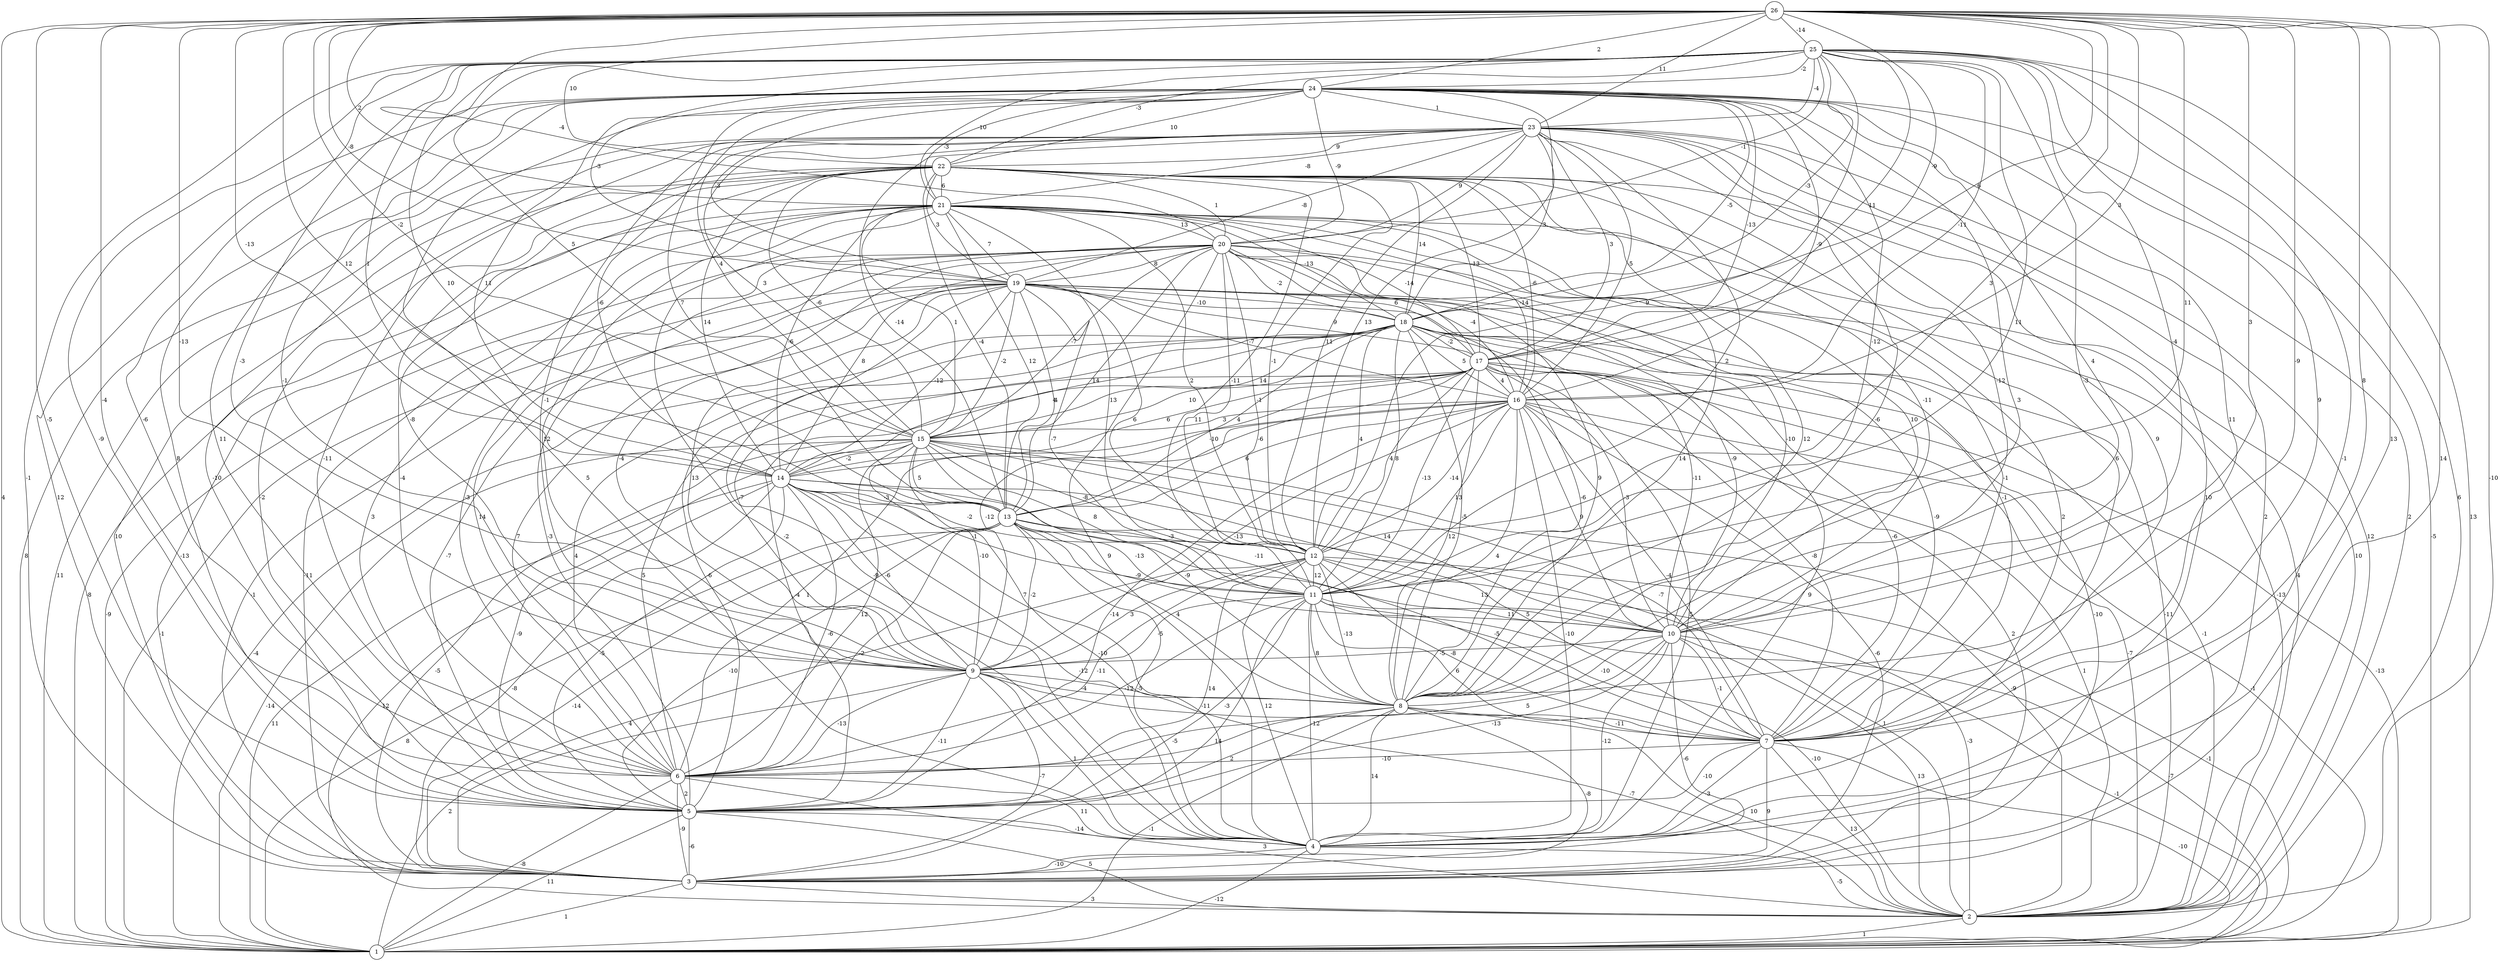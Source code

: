 graph { 
	 fontname="Helvetica,Arial,sans-serif" 
	 node [shape = circle]; 
	 26 -- 1 [label = "4"];
	 26 -- 2 [label = "-10"];
	 26 -- 3 [label = "14"];
	 26 -- 4 [label = "13"];
	 26 -- 5 [label = "-5"];
	 26 -- 6 [label = "-4"];
	 26 -- 7 [label = "8"];
	 26 -- 8 [label = "-9"];
	 26 -- 9 [label = "-13"];
	 26 -- 10 [label = "3"];
	 26 -- 11 [label = "11"];
	 26 -- 12 [label = "3"];
	 26 -- 13 [label = "12"];
	 26 -- 14 [label = "-13"];
	 26 -- 15 [label = "-2"];
	 26 -- 16 [label = "3"];
	 26 -- 17 [label = "6"];
	 26 -- 18 [label = "-9"];
	 26 -- 19 [label = "-8"];
	 26 -- 20 [label = "-4"];
	 26 -- 21 [label = "2"];
	 26 -- 22 [label = "10"];
	 26 -- 23 [label = "11"];
	 26 -- 24 [label = "2"];
	 26 -- 25 [label = "-14"];
	 25 -- 1 [label = "13"];
	 25 -- 2 [label = "6"];
	 25 -- 3 [label = "-1"];
	 25 -- 4 [label = "-1"];
	 25 -- 5 [label = "-9"];
	 25 -- 6 [label = "-6"];
	 25 -- 7 [label = "9"];
	 25 -- 8 [label = "-3"];
	 25 -- 9 [label = "-3"];
	 25 -- 10 [label = "-4"];
	 25 -- 11 [label = "11"];
	 25 -- 12 [label = "9"];
	 25 -- 13 [label = "10"];
	 25 -- 14 [label = "1"];
	 25 -- 15 [label = "5"];
	 25 -- 16 [label = "-11"];
	 25 -- 17 [label = "11"];
	 25 -- 18 [label = "-3"];
	 25 -- 19 [label = "-3"];
	 25 -- 20 [label = "-1"];
	 25 -- 21 [label = "-10"];
	 25 -- 22 [label = "-3"];
	 25 -- 23 [label = "-4"];
	 25 -- 24 [label = "-2"];
	 24 -- 1 [label = "-5"];
	 24 -- 2 [label = "2"];
	 24 -- 3 [label = "12"];
	 24 -- 4 [label = "5"];
	 24 -- 5 [label = "8"];
	 24 -- 6 [label = "11"];
	 24 -- 7 [label = "11"];
	 24 -- 8 [label = "3"];
	 24 -- 9 [label = "-1"];
	 24 -- 10 [label = "4"];
	 24 -- 11 [label = "-12"];
	 24 -- 12 [label = "13"];
	 24 -- 13 [label = "7"];
	 24 -- 14 [label = "11"];
	 24 -- 15 [label = "4"];
	 24 -- 16 [label = "-9"];
	 24 -- 17 [label = "-13"];
	 24 -- 18 [label = "-5"];
	 24 -- 19 [label = "-3"];
	 24 -- 20 [label = "-9"];
	 24 -- 21 [label = "-3"];
	 24 -- 22 [label = "10"];
	 24 -- 23 [label = "1"];
	 23 -- 1 [label = "8"];
	 23 -- 2 [label = "12"];
	 23 -- 3 [label = "2"];
	 23 -- 4 [label = "10"];
	 23 -- 5 [label = "-10"];
	 23 -- 6 [label = "-11"];
	 23 -- 7 [label = "9"];
	 23 -- 8 [label = "-6"];
	 23 -- 9 [label = "-1"];
	 23 -- 10 [label = "-12"];
	 23 -- 11 [label = "2"];
	 23 -- 12 [label = "11"];
	 23 -- 13 [label = "-14"];
	 23 -- 14 [label = "-6"];
	 23 -- 15 [label = "3"];
	 23 -- 16 [label = "-5"];
	 23 -- 17 [label = "3"];
	 23 -- 18 [label = "3"];
	 23 -- 19 [label = "-8"];
	 23 -- 20 [label = "9"];
	 23 -- 21 [label = "-8"];
	 23 -- 22 [label = "9"];
	 22 -- 1 [label = "11"];
	 22 -- 2 [label = "10"];
	 22 -- 3 [label = "10"];
	 22 -- 4 [label = "2"];
	 22 -- 5 [label = "-2"];
	 22 -- 6 [label = "-4"];
	 22 -- 7 [label = "6"];
	 22 -- 8 [label = "12"];
	 22 -- 9 [label = "-8"];
	 22 -- 10 [label = "-11"];
	 22 -- 11 [label = "-11"];
	 22 -- 12 [label = "-1"];
	 22 -- 13 [label = "-4"];
	 22 -- 14 [label = "14"];
	 22 -- 15 [label = "-6"];
	 22 -- 16 [label = "-6"];
	 22 -- 17 [label = "-13"];
	 22 -- 18 [label = "14"];
	 22 -- 19 [label = "3"];
	 22 -- 20 [label = "1"];
	 22 -- 21 [label = "6"];
	 21 -- 1 [label = "-8"];
	 21 -- 2 [label = "4"];
	 21 -- 3 [label = "-13"];
	 21 -- 4 [label = "-2"];
	 21 -- 5 [label = "3"];
	 21 -- 6 [label = "-3"];
	 21 -- 7 [label = "-1"];
	 21 -- 8 [label = "14"];
	 21 -- 9 [label = "12"];
	 21 -- 10 [label = "10"];
	 21 -- 11 [label = "13"];
	 21 -- 12 [label = "2"];
	 21 -- 13 [label = "12"];
	 21 -- 14 [label = "-6"];
	 21 -- 15 [label = "1"];
	 21 -- 16 [label = "-14"];
	 21 -- 17 [label = "-14"];
	 21 -- 18 [label = "-13"];
	 21 -- 19 [label = "7"];
	 21 -- 20 [label = "13"];
	 20 -- 1 [label = "-9"];
	 20 -- 2 [label = "-13"];
	 20 -- 3 [label = "-11"];
	 20 -- 4 [label = "9"];
	 20 -- 5 [label = "-3"];
	 20 -- 6 [label = "14"];
	 20 -- 7 [label = "-1"];
	 20 -- 8 [label = "9"];
	 20 -- 9 [label = "-4"];
	 20 -- 10 [label = "-10"];
	 20 -- 11 [label = "11"];
	 20 -- 12 [label = "-1"];
	 20 -- 13 [label = "14"];
	 20 -- 14 [label = "8"];
	 20 -- 15 [label = "-7"];
	 20 -- 16 [label = "-4"];
	 20 -- 17 [label = "6"];
	 20 -- 18 [label = "-2"];
	 20 -- 19 [label = "8"];
	 19 -- 1 [label = "-1"];
	 19 -- 2 [label = "-11"];
	 19 -- 3 [label = "-1"];
	 19 -- 4 [label = "-9"];
	 19 -- 5 [label = "-7"];
	 19 -- 6 [label = "7"];
	 19 -- 7 [label = "-9"];
	 19 -- 8 [label = "-6"];
	 19 -- 9 [label = "13"];
	 19 -- 10 [label = "-9"];
	 19 -- 11 [label = "-7"];
	 19 -- 12 [label = "6"];
	 19 -- 13 [label = "4"];
	 19 -- 14 [label = "-12"];
	 19 -- 15 [label = "-2"];
	 19 -- 16 [label = "-7"];
	 19 -- 17 [label = "9"];
	 19 -- 18 [label = "-10"];
	 18 -- 1 [label = "-4"];
	 18 -- 2 [label = "-1"];
	 18 -- 3 [label = "-10"];
	 18 -- 4 [label = "9"];
	 18 -- 5 [label = "-6"];
	 18 -- 6 [label = "4"];
	 18 -- 7 [label = "-6"];
	 18 -- 8 [label = "-5"];
	 18 -- 9 [label = "-7"];
	 18 -- 10 [label = "-11"];
	 18 -- 11 [label = "8"];
	 18 -- 12 [label = "4"];
	 18 -- 13 [label = "4"];
	 18 -- 14 [label = "4"];
	 18 -- 15 [label = "14"];
	 18 -- 16 [label = "5"];
	 18 -- 17 [label = "-2"];
	 17 -- 1 [label = "-13"];
	 17 -- 2 [label = "-7"];
	 17 -- 3 [label = "2"];
	 17 -- 4 [label = "5"];
	 17 -- 5 [label = "-4"];
	 17 -- 6 [label = "5"];
	 17 -- 7 [label = "-8"];
	 17 -- 8 [label = "12"];
	 17 -- 9 [label = "-12"];
	 17 -- 10 [label = "-3"];
	 17 -- 11 [label = "-13"];
	 17 -- 12 [label = "4"];
	 17 -- 13 [label = "-6"];
	 17 -- 14 [label = "6"];
	 17 -- 15 [label = "10"];
	 17 -- 16 [label = "4"];
	 16 -- 1 [label = "-1"];
	 16 -- 2 [label = "1"];
	 16 -- 3 [label = "-6"];
	 16 -- 4 [label = "-10"];
	 16 -- 5 [label = "-14"];
	 16 -- 6 [label = "1"];
	 16 -- 7 [label = "-4"];
	 16 -- 8 [label = "4"];
	 16 -- 9 [label = "-13"];
	 16 -- 10 [label = "9"];
	 16 -- 11 [label = "13"];
	 16 -- 12 [label = "-14"];
	 16 -- 13 [label = "6"];
	 16 -- 14 [label = "-10"];
	 16 -- 15 [label = "3"];
	 15 -- 1 [label = "-14"];
	 15 -- 2 [label = "-9"];
	 15 -- 3 [label = "-5"];
	 15 -- 4 [label = "-10"];
	 15 -- 5 [label = "-9"];
	 15 -- 6 [label = "12"];
	 15 -- 7 [label = "-7"];
	 15 -- 8 [label = "-9"];
	 15 -- 9 [label = "-10"];
	 15 -- 10 [label = "14"];
	 15 -- 11 [label = "8"];
	 15 -- 12 [label = "-8"];
	 15 -- 13 [label = "5"];
	 15 -- 14 [label = "-2"];
	 14 -- 1 [label = "11"];
	 14 -- 2 [label = "12"];
	 14 -- 3 [label = "-8"];
	 14 -- 4 [label = "-12"];
	 14 -- 5 [label = "-5"];
	 14 -- 6 [label = "-6"];
	 14 -- 7 [label = "5"];
	 14 -- 8 [label = "7"];
	 14 -- 9 [label = "-6"];
	 14 -- 10 [label = "-11"];
	 14 -- 11 [label = "-1"];
	 14 -- 12 [label = "-2"];
	 14 -- 13 [label = "-3"];
	 13 -- 1 [label = "8"];
	 13 -- 2 [label = "1"];
	 13 -- 3 [label = "-14"];
	 13 -- 4 [label = "-5"];
	 13 -- 5 [label = "-10"];
	 13 -- 6 [label = "-2"];
	 13 -- 7 [label = "-5"];
	 13 -- 8 [label = "4"];
	 13 -- 9 [label = "-2"];
	 13 -- 10 [label = "-9"];
	 13 -- 11 [label = "-13"];
	 13 -- 12 [label = "-3"];
	 12 -- 1 [label = "-1"];
	 12 -- 2 [label = "-3"];
	 12 -- 3 [label = "4"];
	 12 -- 4 [label = "12"];
	 12 -- 5 [label = "14"];
	 12 -- 6 [label = "-11"];
	 12 -- 7 [label = "-8"];
	 12 -- 8 [label = "-13"];
	 12 -- 9 [label = "3"];
	 12 -- 10 [label = "13"];
	 12 -- 11 [label = "12"];
	 11 -- 1 [label = "-7"];
	 11 -- 2 [label = "-10"];
	 11 -- 3 [label = "14"];
	 11 -- 4 [label = "-12"];
	 11 -- 5 [label = "-3"];
	 11 -- 6 [label = "-12"];
	 11 -- 7 [label = "6"];
	 11 -- 8 [label = "8"];
	 11 -- 9 [label = "-5"];
	 11 -- 10 [label = "11"];
	 10 -- 1 [label = "-1"];
	 10 -- 2 [label = "13"];
	 10 -- 3 [label = "-6"];
	 10 -- 4 [label = "-12"];
	 10 -- 5 [label = "-13"];
	 10 -- 6 [label = "5"];
	 10 -- 7 [label = "-1"];
	 10 -- 8 [label = "-10"];
	 10 -- 9 [label = "-5"];
	 9 -- 1 [label = "2"];
	 9 -- 2 [label = "-7"];
	 9 -- 3 [label = "-7"];
	 9 -- 4 [label = "1"];
	 9 -- 5 [label = "-11"];
	 9 -- 6 [label = "-13"];
	 9 -- 7 [label = "-11"];
	 9 -- 8 [label = "-4"];
	 8 -- 1 [label = "-1"];
	 8 -- 2 [label = "10"];
	 8 -- 3 [label = "-8"];
	 8 -- 4 [label = "14"];
	 8 -- 5 [label = "2"];
	 8 -- 6 [label = "-5"];
	 8 -- 7 [label = "-11"];
	 7 -- 1 [label = "-10"];
	 7 -- 2 [label = "13"];
	 7 -- 3 [label = "9"];
	 7 -- 4 [label = "-3"];
	 7 -- 5 [label = "-10"];
	 7 -- 6 [label = "-10"];
	 6 -- 1 [label = "-8"];
	 6 -- 2 [label = "3"];
	 6 -- 3 [label = "-9"];
	 6 -- 4 [label = "11"];
	 6 -- 5 [label = "2"];
	 5 -- 1 [label = "11"];
	 5 -- 2 [label = "5"];
	 5 -- 3 [label = "-6"];
	 5 -- 4 [label = "-14"];
	 4 -- 1 [label = "-12"];
	 4 -- 2 [label = "-5"];
	 4 -- 3 [label = "-10"];
	 3 -- 1 [label = "1"];
	 3 -- 2 [label = "3"];
	 2 -- 1 [label = "1"];
	 1;
	 2;
	 3;
	 4;
	 5;
	 6;
	 7;
	 8;
	 9;
	 10;
	 11;
	 12;
	 13;
	 14;
	 15;
	 16;
	 17;
	 18;
	 19;
	 20;
	 21;
	 22;
	 23;
	 24;
	 25;
	 26;
}
